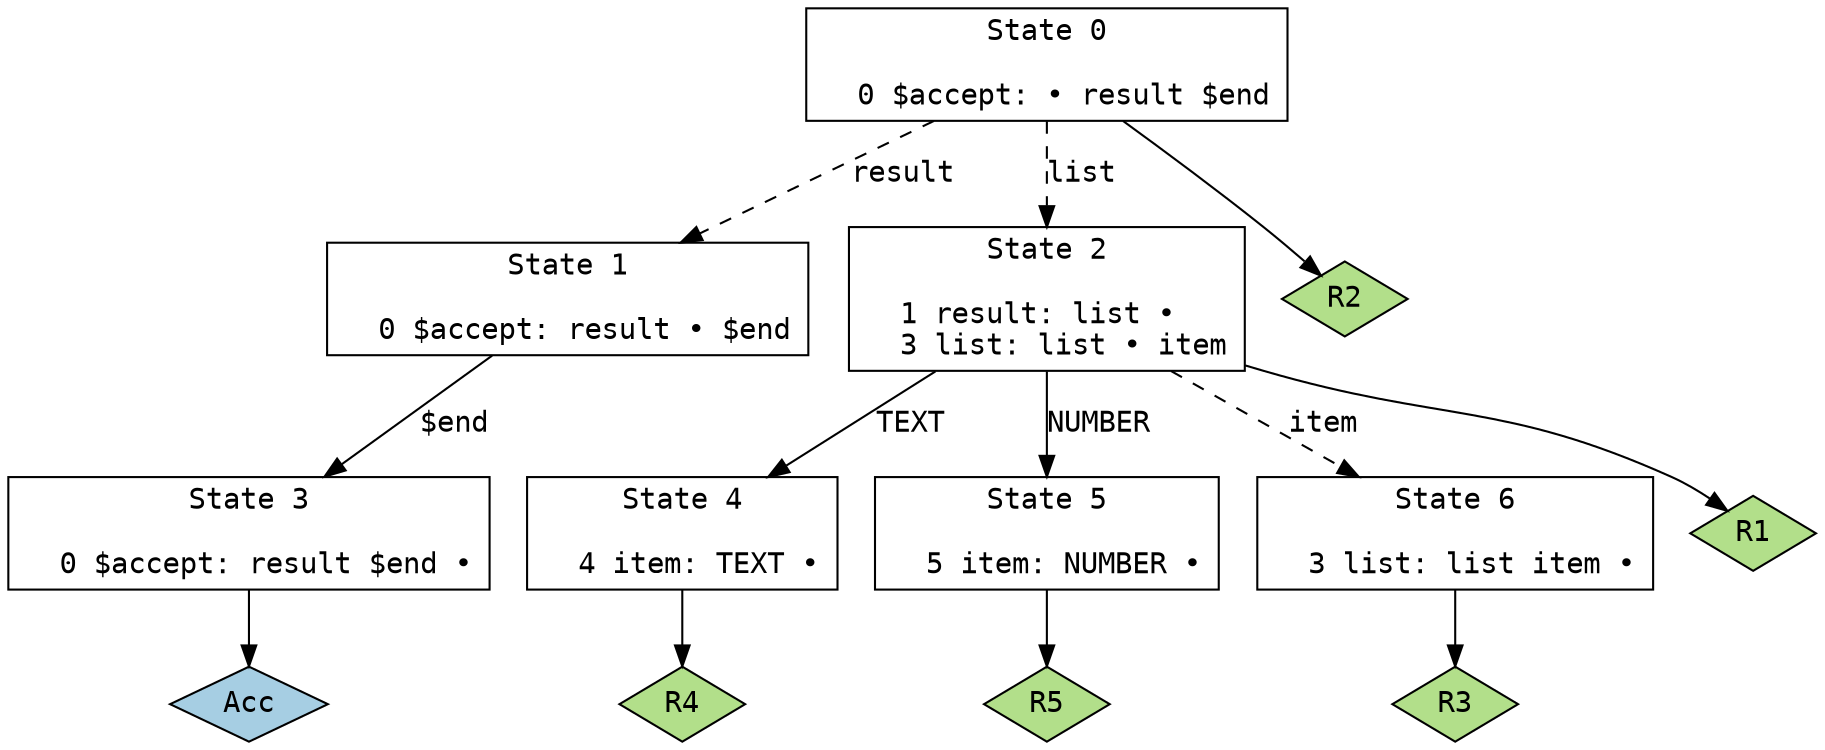// Generated by GNU Bison 3.8.2.
// Report bugs to <bug-bison@gnu.org>.
// Home page: <https://www.gnu.org/software/bison/>.

digraph "simple.yy"
{
  node [fontname = courier, shape = box, colorscheme = paired6]
  edge [fontname = courier]

  0 [label="State 0\n\l  0 $accept: • result $end\l"]
  0 -> 1 [style=dashed label="result"]
  0 -> 2 [style=dashed label="list"]
  0 -> "0R2" [style=solid]
 "0R2" [label="R2", fillcolor=3, shape=diamond, style=filled]
  1 [label="State 1\n\l  0 $accept: result • $end\l"]
  1 -> 3 [style=solid label="$end"]
  2 [label="State 2\n\l  1 result: list •\l  3 list: list • item\l"]
  2 -> 4 [style=solid label="TEXT"]
  2 -> 5 [style=solid label="NUMBER"]
  2 -> 6 [style=dashed label="item"]
  2 -> "2R1" [style=solid]
 "2R1" [label="R1", fillcolor=3, shape=diamond, style=filled]
  3 [label="State 3\n\l  0 $accept: result $end •\l"]
  3 -> "3R0" [style=solid]
 "3R0" [label="Acc", fillcolor=1, shape=diamond, style=filled]
  4 [label="State 4\n\l  4 item: TEXT •\l"]
  4 -> "4R4" [style=solid]
 "4R4" [label="R4", fillcolor=3, shape=diamond, style=filled]
  5 [label="State 5\n\l  5 item: NUMBER •\l"]
  5 -> "5R5" [style=solid]
 "5R5" [label="R5", fillcolor=3, shape=diamond, style=filled]
  6 [label="State 6\n\l  3 list: list item •\l"]
  6 -> "6R3" [style=solid]
 "6R3" [label="R3", fillcolor=3, shape=diamond, style=filled]
}
